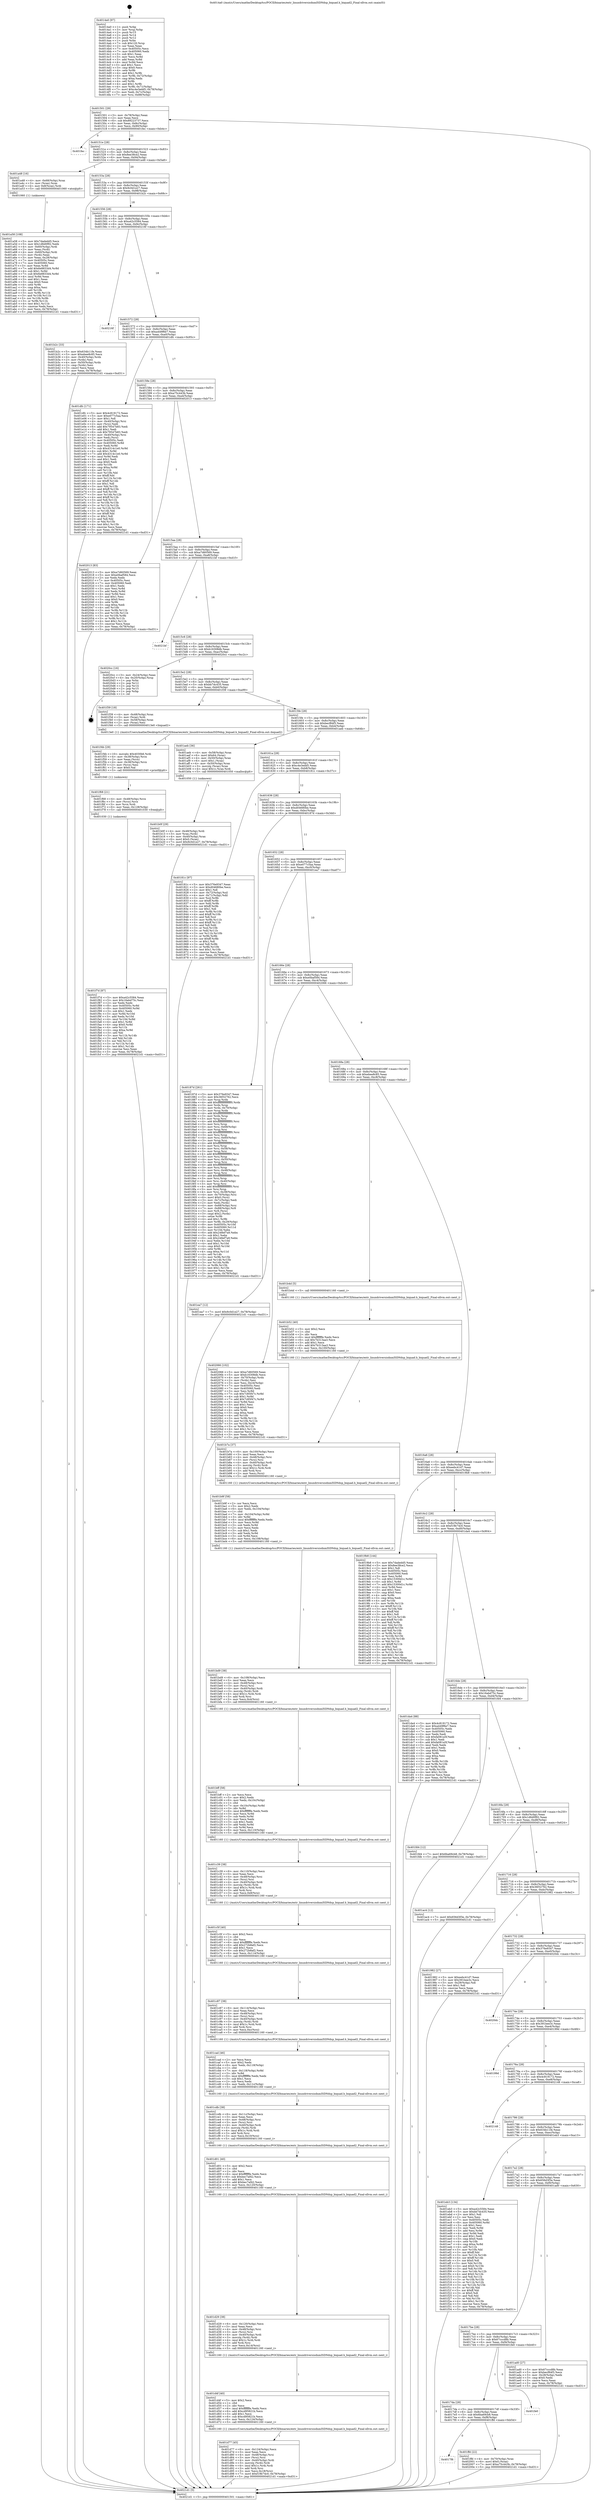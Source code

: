 digraph "0x4014a0" {
  label = "0x4014a0 (/mnt/c/Users/mathe/Desktop/tcc/POCII/binaries/extr_linuxdriversisdnmISDNdsp_biquad.h_biquad2_Final-ollvm.out::main(0))"
  labelloc = "t"
  node[shape=record]

  Entry [label="",width=0.3,height=0.3,shape=circle,fillcolor=black,style=filled]
  "0x401501" [label="{
     0x401501 [29]\l
     | [instrs]\l
     &nbsp;&nbsp;0x401501 \<+3\>: mov -0x78(%rbp),%eax\l
     &nbsp;&nbsp;0x401504 \<+2\>: mov %eax,%ecx\l
     &nbsp;&nbsp;0x401506 \<+6\>: sub $0x89223737,%ecx\l
     &nbsp;&nbsp;0x40150c \<+6\>: mov %eax,-0x8c(%rbp)\l
     &nbsp;&nbsp;0x401512 \<+6\>: mov %ecx,-0x90(%rbp)\l
     &nbsp;&nbsp;0x401518 \<+6\>: je 0000000000401fec \<main+0xb4c\>\l
  }"]
  "0x401fec" [label="{
     0x401fec\l
  }", style=dashed]
  "0x40151e" [label="{
     0x40151e [28]\l
     | [instrs]\l
     &nbsp;&nbsp;0x40151e \<+5\>: jmp 0000000000401523 \<main+0x83\>\l
     &nbsp;&nbsp;0x401523 \<+6\>: mov -0x8c(%rbp),%eax\l
     &nbsp;&nbsp;0x401529 \<+5\>: sub $0x8ee38ce2,%eax\l
     &nbsp;&nbsp;0x40152e \<+6\>: mov %eax,-0x94(%rbp)\l
     &nbsp;&nbsp;0x401534 \<+6\>: je 0000000000401a48 \<main+0x5a8\>\l
  }"]
  Exit [label="",width=0.3,height=0.3,shape=circle,fillcolor=black,style=filled,peripheries=2]
  "0x401a48" [label="{
     0x401a48 [16]\l
     | [instrs]\l
     &nbsp;&nbsp;0x401a48 \<+4\>: mov -0x68(%rbp),%rax\l
     &nbsp;&nbsp;0x401a4c \<+3\>: mov (%rax),%rax\l
     &nbsp;&nbsp;0x401a4f \<+4\>: mov 0x8(%rax),%rdi\l
     &nbsp;&nbsp;0x401a53 \<+5\>: call 0000000000401060 \<atoi@plt\>\l
     | [calls]\l
     &nbsp;&nbsp;0x401060 \{1\} (unknown)\l
  }"]
  "0x40153a" [label="{
     0x40153a [28]\l
     | [instrs]\l
     &nbsp;&nbsp;0x40153a \<+5\>: jmp 000000000040153f \<main+0x9f\>\l
     &nbsp;&nbsp;0x40153f \<+6\>: mov -0x8c(%rbp),%eax\l
     &nbsp;&nbsp;0x401545 \<+5\>: sub $0x9c0d1e27,%eax\l
     &nbsp;&nbsp;0x40154a \<+6\>: mov %eax,-0x98(%rbp)\l
     &nbsp;&nbsp;0x401550 \<+6\>: je 0000000000401b2c \<main+0x68c\>\l
  }"]
  "0x4017f6" [label="{
     0x4017f6\l
  }", style=dashed]
  "0x401b2c" [label="{
     0x401b2c [33]\l
     | [instrs]\l
     &nbsp;&nbsp;0x401b2c \<+5\>: mov $0x634b11fe,%eax\l
     &nbsp;&nbsp;0x401b31 \<+5\>: mov $0xebee8c85,%ecx\l
     &nbsp;&nbsp;0x401b36 \<+4\>: mov -0x40(%rbp),%rdx\l
     &nbsp;&nbsp;0x401b3a \<+2\>: mov (%rdx),%esi\l
     &nbsp;&nbsp;0x401b3c \<+4\>: mov -0x50(%rbp),%rdx\l
     &nbsp;&nbsp;0x401b40 \<+2\>: cmp (%rdx),%esi\l
     &nbsp;&nbsp;0x401b42 \<+3\>: cmovl %ecx,%eax\l
     &nbsp;&nbsp;0x401b45 \<+3\>: mov %eax,-0x78(%rbp)\l
     &nbsp;&nbsp;0x401b48 \<+5\>: jmp 00000000004021d1 \<main+0xd31\>\l
  }"]
  "0x401556" [label="{
     0x401556 [28]\l
     | [instrs]\l
     &nbsp;&nbsp;0x401556 \<+5\>: jmp 000000000040155b \<main+0xbb\>\l
     &nbsp;&nbsp;0x40155b \<+6\>: mov -0x8c(%rbp),%eax\l
     &nbsp;&nbsp;0x401561 \<+5\>: sub $0xa42c5584,%eax\l
     &nbsp;&nbsp;0x401566 \<+6\>: mov %eax,-0x9c(%rbp)\l
     &nbsp;&nbsp;0x40156c \<+6\>: je 000000000040216f \<main+0xccf\>\l
  }"]
  "0x401ffd" [label="{
     0x401ffd [22]\l
     | [instrs]\l
     &nbsp;&nbsp;0x401ffd \<+4\>: mov -0x70(%rbp),%rax\l
     &nbsp;&nbsp;0x402001 \<+6\>: movl $0x0,(%rax)\l
     &nbsp;&nbsp;0x402007 \<+7\>: movl $0xa75c443b,-0x78(%rbp)\l
     &nbsp;&nbsp;0x40200e \<+5\>: jmp 00000000004021d1 \<main+0xd31\>\l
  }"]
  "0x40216f" [label="{
     0x40216f\l
  }", style=dashed]
  "0x401572" [label="{
     0x401572 [28]\l
     | [instrs]\l
     &nbsp;&nbsp;0x401572 \<+5\>: jmp 0000000000401577 \<main+0xd7\>\l
     &nbsp;&nbsp;0x401577 \<+6\>: mov -0x8c(%rbp),%eax\l
     &nbsp;&nbsp;0x40157d \<+5\>: sub $0xa449f6e7,%eax\l
     &nbsp;&nbsp;0x401582 \<+6\>: mov %eax,-0xa0(%rbp)\l
     &nbsp;&nbsp;0x401588 \<+6\>: je 0000000000401dfc \<main+0x95c\>\l
  }"]
  "0x4017da" [label="{
     0x4017da [28]\l
     | [instrs]\l
     &nbsp;&nbsp;0x4017da \<+5\>: jmp 00000000004017df \<main+0x33f\>\l
     &nbsp;&nbsp;0x4017df \<+6\>: mov -0x8c(%rbp),%eax\l
     &nbsp;&nbsp;0x4017e5 \<+5\>: sub $0x6ba69cb8,%eax\l
     &nbsp;&nbsp;0x4017ea \<+6\>: mov %eax,-0xf8(%rbp)\l
     &nbsp;&nbsp;0x4017f0 \<+6\>: je 0000000000401ffd \<main+0xb5d\>\l
  }"]
  "0x401dfc" [label="{
     0x401dfc [171]\l
     | [instrs]\l
     &nbsp;&nbsp;0x401dfc \<+5\>: mov $0x4c819172,%eax\l
     &nbsp;&nbsp;0x401e01 \<+5\>: mov $0xe077c5aa,%ecx\l
     &nbsp;&nbsp;0x401e06 \<+2\>: mov $0x1,%dl\l
     &nbsp;&nbsp;0x401e08 \<+4\>: mov -0x40(%rbp),%rsi\l
     &nbsp;&nbsp;0x401e0c \<+2\>: mov (%rsi),%edi\l
     &nbsp;&nbsp;0x401e0e \<+6\>: add $0x79547b83,%edi\l
     &nbsp;&nbsp;0x401e14 \<+3\>: add $0x1,%edi\l
     &nbsp;&nbsp;0x401e17 \<+6\>: sub $0x79547b83,%edi\l
     &nbsp;&nbsp;0x401e1d \<+4\>: mov -0x40(%rbp),%rsi\l
     &nbsp;&nbsp;0x401e21 \<+2\>: mov %edi,(%rsi)\l
     &nbsp;&nbsp;0x401e23 \<+7\>: mov 0x40505c,%edi\l
     &nbsp;&nbsp;0x401e2a \<+8\>: mov 0x405060,%r8d\l
     &nbsp;&nbsp;0x401e32 \<+3\>: mov %edi,%r9d\l
     &nbsp;&nbsp;0x401e35 \<+7\>: sub $0x4314c1e0,%r9d\l
     &nbsp;&nbsp;0x401e3c \<+4\>: sub $0x1,%r9d\l
     &nbsp;&nbsp;0x401e40 \<+7\>: add $0x4314c1e0,%r9d\l
     &nbsp;&nbsp;0x401e47 \<+4\>: imul %r9d,%edi\l
     &nbsp;&nbsp;0x401e4b \<+3\>: and $0x1,%edi\l
     &nbsp;&nbsp;0x401e4e \<+3\>: cmp $0x0,%edi\l
     &nbsp;&nbsp;0x401e51 \<+4\>: sete %r10b\l
     &nbsp;&nbsp;0x401e55 \<+4\>: cmp $0xa,%r8d\l
     &nbsp;&nbsp;0x401e59 \<+4\>: setl %r11b\l
     &nbsp;&nbsp;0x401e5d \<+3\>: mov %r10b,%bl\l
     &nbsp;&nbsp;0x401e60 \<+3\>: xor $0xff,%bl\l
     &nbsp;&nbsp;0x401e63 \<+3\>: mov %r11b,%r14b\l
     &nbsp;&nbsp;0x401e66 \<+4\>: xor $0xff,%r14b\l
     &nbsp;&nbsp;0x401e6a \<+3\>: xor $0x1,%dl\l
     &nbsp;&nbsp;0x401e6d \<+3\>: mov %bl,%r15b\l
     &nbsp;&nbsp;0x401e70 \<+4\>: and $0xff,%r15b\l
     &nbsp;&nbsp;0x401e74 \<+3\>: and %dl,%r10b\l
     &nbsp;&nbsp;0x401e77 \<+3\>: mov %r14b,%r12b\l
     &nbsp;&nbsp;0x401e7a \<+4\>: and $0xff,%r12b\l
     &nbsp;&nbsp;0x401e7e \<+3\>: and %dl,%r11b\l
     &nbsp;&nbsp;0x401e81 \<+3\>: or %r10b,%r15b\l
     &nbsp;&nbsp;0x401e84 \<+3\>: or %r11b,%r12b\l
     &nbsp;&nbsp;0x401e87 \<+3\>: xor %r12b,%r15b\l
     &nbsp;&nbsp;0x401e8a \<+3\>: or %r14b,%bl\l
     &nbsp;&nbsp;0x401e8d \<+3\>: xor $0xff,%bl\l
     &nbsp;&nbsp;0x401e90 \<+3\>: or $0x1,%dl\l
     &nbsp;&nbsp;0x401e93 \<+2\>: and %dl,%bl\l
     &nbsp;&nbsp;0x401e95 \<+3\>: or %bl,%r15b\l
     &nbsp;&nbsp;0x401e98 \<+4\>: test $0x1,%r15b\l
     &nbsp;&nbsp;0x401e9c \<+3\>: cmovne %ecx,%eax\l
     &nbsp;&nbsp;0x401e9f \<+3\>: mov %eax,-0x78(%rbp)\l
     &nbsp;&nbsp;0x401ea2 \<+5\>: jmp 00000000004021d1 \<main+0xd31\>\l
  }"]
  "0x40158e" [label="{
     0x40158e [28]\l
     | [instrs]\l
     &nbsp;&nbsp;0x40158e \<+5\>: jmp 0000000000401593 \<main+0xf3\>\l
     &nbsp;&nbsp;0x401593 \<+6\>: mov -0x8c(%rbp),%eax\l
     &nbsp;&nbsp;0x401599 \<+5\>: sub $0xa75c443b,%eax\l
     &nbsp;&nbsp;0x40159e \<+6\>: mov %eax,-0xa4(%rbp)\l
     &nbsp;&nbsp;0x4015a4 \<+6\>: je 0000000000402013 \<main+0xb73\>\l
  }"]
  "0x401fe0" [label="{
     0x401fe0\l
  }", style=dashed]
  "0x402013" [label="{
     0x402013 [83]\l
     | [instrs]\l
     &nbsp;&nbsp;0x402013 \<+5\>: mov $0xa7d60569,%eax\l
     &nbsp;&nbsp;0x402018 \<+5\>: mov $0xe0baf584,%ecx\l
     &nbsp;&nbsp;0x40201d \<+2\>: xor %edx,%edx\l
     &nbsp;&nbsp;0x40201f \<+7\>: mov 0x40505c,%esi\l
     &nbsp;&nbsp;0x402026 \<+7\>: mov 0x405060,%edi\l
     &nbsp;&nbsp;0x40202d \<+3\>: sub $0x1,%edx\l
     &nbsp;&nbsp;0x402030 \<+3\>: mov %esi,%r8d\l
     &nbsp;&nbsp;0x402033 \<+3\>: add %edx,%r8d\l
     &nbsp;&nbsp;0x402036 \<+4\>: imul %r8d,%esi\l
     &nbsp;&nbsp;0x40203a \<+3\>: and $0x1,%esi\l
     &nbsp;&nbsp;0x40203d \<+3\>: cmp $0x0,%esi\l
     &nbsp;&nbsp;0x402040 \<+4\>: sete %r9b\l
     &nbsp;&nbsp;0x402044 \<+3\>: cmp $0xa,%edi\l
     &nbsp;&nbsp;0x402047 \<+4\>: setl %r10b\l
     &nbsp;&nbsp;0x40204b \<+3\>: mov %r9b,%r11b\l
     &nbsp;&nbsp;0x40204e \<+3\>: and %r10b,%r11b\l
     &nbsp;&nbsp;0x402051 \<+3\>: xor %r10b,%r9b\l
     &nbsp;&nbsp;0x402054 \<+3\>: or %r9b,%r11b\l
     &nbsp;&nbsp;0x402057 \<+4\>: test $0x1,%r11b\l
     &nbsp;&nbsp;0x40205b \<+3\>: cmovne %ecx,%eax\l
     &nbsp;&nbsp;0x40205e \<+3\>: mov %eax,-0x78(%rbp)\l
     &nbsp;&nbsp;0x402061 \<+5\>: jmp 00000000004021d1 \<main+0xd31\>\l
  }"]
  "0x4015aa" [label="{
     0x4015aa [28]\l
     | [instrs]\l
     &nbsp;&nbsp;0x4015aa \<+5\>: jmp 00000000004015af \<main+0x10f\>\l
     &nbsp;&nbsp;0x4015af \<+6\>: mov -0x8c(%rbp),%eax\l
     &nbsp;&nbsp;0x4015b5 \<+5\>: sub $0xa7d60569,%eax\l
     &nbsp;&nbsp;0x4015ba \<+6\>: mov %eax,-0xa8(%rbp)\l
     &nbsp;&nbsp;0x4015c0 \<+6\>: je 00000000004021bf \<main+0xd1f\>\l
  }"]
  "0x401f7d" [label="{
     0x401f7d [87]\l
     | [instrs]\l
     &nbsp;&nbsp;0x401f7d \<+5\>: mov $0xa42c5584,%eax\l
     &nbsp;&nbsp;0x401f82 \<+5\>: mov $0x16abd75c,%esi\l
     &nbsp;&nbsp;0x401f87 \<+2\>: xor %edx,%edx\l
     &nbsp;&nbsp;0x401f89 \<+8\>: mov 0x40505c,%r8d\l
     &nbsp;&nbsp;0x401f91 \<+8\>: mov 0x405060,%r9d\l
     &nbsp;&nbsp;0x401f99 \<+3\>: sub $0x1,%edx\l
     &nbsp;&nbsp;0x401f9c \<+3\>: mov %r8d,%r10d\l
     &nbsp;&nbsp;0x401f9f \<+3\>: add %edx,%r10d\l
     &nbsp;&nbsp;0x401fa2 \<+4\>: imul %r10d,%r8d\l
     &nbsp;&nbsp;0x401fa6 \<+4\>: and $0x1,%r8d\l
     &nbsp;&nbsp;0x401faa \<+4\>: cmp $0x0,%r8d\l
     &nbsp;&nbsp;0x401fae \<+4\>: sete %r11b\l
     &nbsp;&nbsp;0x401fb2 \<+4\>: cmp $0xa,%r9d\l
     &nbsp;&nbsp;0x401fb6 \<+3\>: setl %bl\l
     &nbsp;&nbsp;0x401fb9 \<+3\>: mov %r11b,%r14b\l
     &nbsp;&nbsp;0x401fbc \<+3\>: and %bl,%r14b\l
     &nbsp;&nbsp;0x401fbf \<+3\>: xor %bl,%r11b\l
     &nbsp;&nbsp;0x401fc2 \<+3\>: or %r11b,%r14b\l
     &nbsp;&nbsp;0x401fc5 \<+4\>: test $0x1,%r14b\l
     &nbsp;&nbsp;0x401fc9 \<+3\>: cmovne %esi,%eax\l
     &nbsp;&nbsp;0x401fcc \<+3\>: mov %eax,-0x78(%rbp)\l
     &nbsp;&nbsp;0x401fcf \<+5\>: jmp 00000000004021d1 \<main+0xd31\>\l
  }"]
  "0x4021bf" [label="{
     0x4021bf\l
  }", style=dashed]
  "0x4015c6" [label="{
     0x4015c6 [28]\l
     | [instrs]\l
     &nbsp;&nbsp;0x4015c6 \<+5\>: jmp 00000000004015cb \<main+0x12b\>\l
     &nbsp;&nbsp;0x4015cb \<+6\>: mov -0x8c(%rbp),%eax\l
     &nbsp;&nbsp;0x4015d1 \<+5\>: sub $0xb16308db,%eax\l
     &nbsp;&nbsp;0x4015d6 \<+6\>: mov %eax,-0xac(%rbp)\l
     &nbsp;&nbsp;0x4015dc \<+6\>: je 00000000004020cc \<main+0xc2c\>\l
  }"]
  "0x401f68" [label="{
     0x401f68 [21]\l
     | [instrs]\l
     &nbsp;&nbsp;0x401f68 \<+4\>: mov -0x48(%rbp),%rcx\l
     &nbsp;&nbsp;0x401f6c \<+3\>: mov (%rcx),%rcx\l
     &nbsp;&nbsp;0x401f6f \<+3\>: mov %rcx,%rdi\l
     &nbsp;&nbsp;0x401f72 \<+6\>: mov %eax,-0x128(%rbp)\l
     &nbsp;&nbsp;0x401f78 \<+5\>: call 0000000000401030 \<free@plt\>\l
     | [calls]\l
     &nbsp;&nbsp;0x401030 \{1\} (unknown)\l
  }"]
  "0x4020cc" [label="{
     0x4020cc [16]\l
     | [instrs]\l
     &nbsp;&nbsp;0x4020cc \<+3\>: mov -0x24(%rbp),%eax\l
     &nbsp;&nbsp;0x4020cf \<+4\>: lea -0x20(%rbp),%rsp\l
     &nbsp;&nbsp;0x4020d3 \<+1\>: pop %rbx\l
     &nbsp;&nbsp;0x4020d4 \<+2\>: pop %r12\l
     &nbsp;&nbsp;0x4020d6 \<+2\>: pop %r14\l
     &nbsp;&nbsp;0x4020d8 \<+2\>: pop %r15\l
     &nbsp;&nbsp;0x4020da \<+1\>: pop %rbp\l
     &nbsp;&nbsp;0x4020db \<+1\>: ret\l
  }"]
  "0x4015e2" [label="{
     0x4015e2 [28]\l
     | [instrs]\l
     &nbsp;&nbsp;0x4015e2 \<+5\>: jmp 00000000004015e7 \<main+0x147\>\l
     &nbsp;&nbsp;0x4015e7 \<+6\>: mov -0x8c(%rbp),%eax\l
     &nbsp;&nbsp;0x4015ed \<+5\>: sub $0xbb7dc435,%eax\l
     &nbsp;&nbsp;0x4015f2 \<+6\>: mov %eax,-0xb0(%rbp)\l
     &nbsp;&nbsp;0x4015f8 \<+6\>: je 0000000000401f39 \<main+0xa99\>\l
  }"]
  "0x401f4b" [label="{
     0x401f4b [29]\l
     | [instrs]\l
     &nbsp;&nbsp;0x401f4b \<+10\>: movabs $0x4030b6,%rdi\l
     &nbsp;&nbsp;0x401f55 \<+4\>: mov -0x38(%rbp),%rcx\l
     &nbsp;&nbsp;0x401f59 \<+2\>: mov %eax,(%rcx)\l
     &nbsp;&nbsp;0x401f5b \<+4\>: mov -0x38(%rbp),%rcx\l
     &nbsp;&nbsp;0x401f5f \<+2\>: mov (%rcx),%esi\l
     &nbsp;&nbsp;0x401f61 \<+2\>: mov $0x0,%al\l
     &nbsp;&nbsp;0x401f63 \<+5\>: call 0000000000401040 \<printf@plt\>\l
     | [calls]\l
     &nbsp;&nbsp;0x401040 \{1\} (unknown)\l
  }"]
  "0x401f39" [label="{
     0x401f39 [18]\l
     | [instrs]\l
     &nbsp;&nbsp;0x401f39 \<+4\>: mov -0x48(%rbp),%rax\l
     &nbsp;&nbsp;0x401f3d \<+3\>: mov (%rax),%rdi\l
     &nbsp;&nbsp;0x401f40 \<+4\>: mov -0x58(%rbp),%rax\l
     &nbsp;&nbsp;0x401f44 \<+2\>: mov (%rax),%esi\l
     &nbsp;&nbsp;0x401f46 \<+5\>: call 00000000004013e0 \<biquad2\>\l
     | [calls]\l
     &nbsp;&nbsp;0x4013e0 \{1\} (/mnt/c/Users/mathe/Desktop/tcc/POCII/binaries/extr_linuxdriversisdnmISDNdsp_biquad.h_biquad2_Final-ollvm.out::biquad2)\l
  }"]
  "0x4015fe" [label="{
     0x4015fe [28]\l
     | [instrs]\l
     &nbsp;&nbsp;0x4015fe \<+5\>: jmp 0000000000401603 \<main+0x163\>\l
     &nbsp;&nbsp;0x401603 \<+6\>: mov -0x8c(%rbp),%eax\l
     &nbsp;&nbsp;0x401609 \<+5\>: sub $0xbecf84f3,%eax\l
     &nbsp;&nbsp;0x40160e \<+6\>: mov %eax,-0xb4(%rbp)\l
     &nbsp;&nbsp;0x401614 \<+6\>: je 0000000000401aeb \<main+0x64b\>\l
  }"]
  "0x401d77" [label="{
     0x401d77 [45]\l
     | [instrs]\l
     &nbsp;&nbsp;0x401d77 \<+6\>: mov -0x124(%rbp),%ecx\l
     &nbsp;&nbsp;0x401d7d \<+3\>: imul %eax,%ecx\l
     &nbsp;&nbsp;0x401d80 \<+4\>: mov -0x48(%rbp),%rsi\l
     &nbsp;&nbsp;0x401d84 \<+3\>: mov (%rsi),%rsi\l
     &nbsp;&nbsp;0x401d87 \<+4\>: mov -0x40(%rbp),%rdi\l
     &nbsp;&nbsp;0x401d8b \<+3\>: movslq (%rdi),%rdi\l
     &nbsp;&nbsp;0x401d8e \<+4\>: imul $0x1c,%rdi,%rdi\l
     &nbsp;&nbsp;0x401d92 \<+3\>: add %rdi,%rsi\l
     &nbsp;&nbsp;0x401d95 \<+3\>: mov %ecx,0x18(%rsi)\l
     &nbsp;&nbsp;0x401d98 \<+7\>: movl $0xf19b74c0,-0x78(%rbp)\l
     &nbsp;&nbsp;0x401d9f \<+5\>: jmp 00000000004021d1 \<main+0xd31\>\l
  }"]
  "0x401aeb" [label="{
     0x401aeb [36]\l
     | [instrs]\l
     &nbsp;&nbsp;0x401aeb \<+4\>: mov -0x58(%rbp),%rax\l
     &nbsp;&nbsp;0x401aef \<+6\>: movl $0x64,(%rax)\l
     &nbsp;&nbsp;0x401af5 \<+4\>: mov -0x50(%rbp),%rax\l
     &nbsp;&nbsp;0x401af9 \<+6\>: movl $0x1,(%rax)\l
     &nbsp;&nbsp;0x401aff \<+4\>: mov -0x50(%rbp),%rax\l
     &nbsp;&nbsp;0x401b03 \<+3\>: movslq (%rax),%rax\l
     &nbsp;&nbsp;0x401b06 \<+4\>: imul $0x1c,%rax,%rdi\l
     &nbsp;&nbsp;0x401b0a \<+5\>: call 0000000000401050 \<malloc@plt\>\l
     | [calls]\l
     &nbsp;&nbsp;0x401050 \{1\} (unknown)\l
  }"]
  "0x40161a" [label="{
     0x40161a [28]\l
     | [instrs]\l
     &nbsp;&nbsp;0x40161a \<+5\>: jmp 000000000040161f \<main+0x17f\>\l
     &nbsp;&nbsp;0x40161f \<+6\>: mov -0x8c(%rbp),%eax\l
     &nbsp;&nbsp;0x401625 \<+5\>: sub $0xc4e3edd5,%eax\l
     &nbsp;&nbsp;0x40162a \<+6\>: mov %eax,-0xb8(%rbp)\l
     &nbsp;&nbsp;0x401630 \<+6\>: je 000000000040181c \<main+0x37c\>\l
  }"]
  "0x401d4f" [label="{
     0x401d4f [40]\l
     | [instrs]\l
     &nbsp;&nbsp;0x401d4f \<+5\>: mov $0x2,%ecx\l
     &nbsp;&nbsp;0x401d54 \<+1\>: cltd\l
     &nbsp;&nbsp;0x401d55 \<+2\>: idiv %ecx\l
     &nbsp;&nbsp;0x401d57 \<+6\>: imul $0xfffffffe,%edx,%ecx\l
     &nbsp;&nbsp;0x401d5d \<+6\>: add $0xcd95821b,%ecx\l
     &nbsp;&nbsp;0x401d63 \<+3\>: add $0x1,%ecx\l
     &nbsp;&nbsp;0x401d66 \<+6\>: sub $0xcd95821b,%ecx\l
     &nbsp;&nbsp;0x401d6c \<+6\>: mov %ecx,-0x124(%rbp)\l
     &nbsp;&nbsp;0x401d72 \<+5\>: call 0000000000401160 \<next_i\>\l
     | [calls]\l
     &nbsp;&nbsp;0x401160 \{1\} (/mnt/c/Users/mathe/Desktop/tcc/POCII/binaries/extr_linuxdriversisdnmISDNdsp_biquad.h_biquad2_Final-ollvm.out::next_i)\l
  }"]
  "0x40181c" [label="{
     0x40181c [97]\l
     | [instrs]\l
     &nbsp;&nbsp;0x40181c \<+5\>: mov $0x376e9347,%eax\l
     &nbsp;&nbsp;0x401821 \<+5\>: mov $0xd04680be,%ecx\l
     &nbsp;&nbsp;0x401826 \<+2\>: mov $0x1,%dl\l
     &nbsp;&nbsp;0x401828 \<+4\>: mov -0x72(%rbp),%sil\l
     &nbsp;&nbsp;0x40182c \<+4\>: mov -0x71(%rbp),%dil\l
     &nbsp;&nbsp;0x401830 \<+3\>: mov %sil,%r8b\l
     &nbsp;&nbsp;0x401833 \<+4\>: xor $0xff,%r8b\l
     &nbsp;&nbsp;0x401837 \<+3\>: mov %dil,%r9b\l
     &nbsp;&nbsp;0x40183a \<+4\>: xor $0xff,%r9b\l
     &nbsp;&nbsp;0x40183e \<+3\>: xor $0x1,%dl\l
     &nbsp;&nbsp;0x401841 \<+3\>: mov %r8b,%r10b\l
     &nbsp;&nbsp;0x401844 \<+4\>: and $0xff,%r10b\l
     &nbsp;&nbsp;0x401848 \<+3\>: and %dl,%sil\l
     &nbsp;&nbsp;0x40184b \<+3\>: mov %r9b,%r11b\l
     &nbsp;&nbsp;0x40184e \<+4\>: and $0xff,%r11b\l
     &nbsp;&nbsp;0x401852 \<+3\>: and %dl,%dil\l
     &nbsp;&nbsp;0x401855 \<+3\>: or %sil,%r10b\l
     &nbsp;&nbsp;0x401858 \<+3\>: or %dil,%r11b\l
     &nbsp;&nbsp;0x40185b \<+3\>: xor %r11b,%r10b\l
     &nbsp;&nbsp;0x40185e \<+3\>: or %r9b,%r8b\l
     &nbsp;&nbsp;0x401861 \<+4\>: xor $0xff,%r8b\l
     &nbsp;&nbsp;0x401865 \<+3\>: or $0x1,%dl\l
     &nbsp;&nbsp;0x401868 \<+3\>: and %dl,%r8b\l
     &nbsp;&nbsp;0x40186b \<+3\>: or %r8b,%r10b\l
     &nbsp;&nbsp;0x40186e \<+4\>: test $0x1,%r10b\l
     &nbsp;&nbsp;0x401872 \<+3\>: cmovne %ecx,%eax\l
     &nbsp;&nbsp;0x401875 \<+3\>: mov %eax,-0x78(%rbp)\l
     &nbsp;&nbsp;0x401878 \<+5\>: jmp 00000000004021d1 \<main+0xd31\>\l
  }"]
  "0x401636" [label="{
     0x401636 [28]\l
     | [instrs]\l
     &nbsp;&nbsp;0x401636 \<+5\>: jmp 000000000040163b \<main+0x19b\>\l
     &nbsp;&nbsp;0x40163b \<+6\>: mov -0x8c(%rbp),%eax\l
     &nbsp;&nbsp;0x401641 \<+5\>: sub $0xd04680be,%eax\l
     &nbsp;&nbsp;0x401646 \<+6\>: mov %eax,-0xbc(%rbp)\l
     &nbsp;&nbsp;0x40164c \<+6\>: je 000000000040187d \<main+0x3dd\>\l
  }"]
  "0x4021d1" [label="{
     0x4021d1 [5]\l
     | [instrs]\l
     &nbsp;&nbsp;0x4021d1 \<+5\>: jmp 0000000000401501 \<main+0x61\>\l
  }"]
  "0x4014a0" [label="{
     0x4014a0 [97]\l
     | [instrs]\l
     &nbsp;&nbsp;0x4014a0 \<+1\>: push %rbp\l
     &nbsp;&nbsp;0x4014a1 \<+3\>: mov %rsp,%rbp\l
     &nbsp;&nbsp;0x4014a4 \<+2\>: push %r15\l
     &nbsp;&nbsp;0x4014a6 \<+2\>: push %r14\l
     &nbsp;&nbsp;0x4014a8 \<+2\>: push %r12\l
     &nbsp;&nbsp;0x4014aa \<+1\>: push %rbx\l
     &nbsp;&nbsp;0x4014ab \<+7\>: sub $0x120,%rsp\l
     &nbsp;&nbsp;0x4014b2 \<+2\>: xor %eax,%eax\l
     &nbsp;&nbsp;0x4014b4 \<+7\>: mov 0x40505c,%ecx\l
     &nbsp;&nbsp;0x4014bb \<+7\>: mov 0x405060,%edx\l
     &nbsp;&nbsp;0x4014c2 \<+3\>: sub $0x1,%eax\l
     &nbsp;&nbsp;0x4014c5 \<+3\>: mov %ecx,%r8d\l
     &nbsp;&nbsp;0x4014c8 \<+3\>: add %eax,%r8d\l
     &nbsp;&nbsp;0x4014cb \<+4\>: imul %r8d,%ecx\l
     &nbsp;&nbsp;0x4014cf \<+3\>: and $0x1,%ecx\l
     &nbsp;&nbsp;0x4014d2 \<+3\>: cmp $0x0,%ecx\l
     &nbsp;&nbsp;0x4014d5 \<+4\>: sete %r9b\l
     &nbsp;&nbsp;0x4014d9 \<+4\>: and $0x1,%r9b\l
     &nbsp;&nbsp;0x4014dd \<+4\>: mov %r9b,-0x72(%rbp)\l
     &nbsp;&nbsp;0x4014e1 \<+3\>: cmp $0xa,%edx\l
     &nbsp;&nbsp;0x4014e4 \<+4\>: setl %r9b\l
     &nbsp;&nbsp;0x4014e8 \<+4\>: and $0x1,%r9b\l
     &nbsp;&nbsp;0x4014ec \<+4\>: mov %r9b,-0x71(%rbp)\l
     &nbsp;&nbsp;0x4014f0 \<+7\>: movl $0xc4e3edd5,-0x78(%rbp)\l
     &nbsp;&nbsp;0x4014f7 \<+3\>: mov %edi,-0x7c(%rbp)\l
     &nbsp;&nbsp;0x4014fa \<+7\>: mov %rsi,-0x88(%rbp)\l
  }"]
  "0x401d29" [label="{
     0x401d29 [38]\l
     | [instrs]\l
     &nbsp;&nbsp;0x401d29 \<+6\>: mov -0x120(%rbp),%ecx\l
     &nbsp;&nbsp;0x401d2f \<+3\>: imul %eax,%ecx\l
     &nbsp;&nbsp;0x401d32 \<+4\>: mov -0x48(%rbp),%rsi\l
     &nbsp;&nbsp;0x401d36 \<+3\>: mov (%rsi),%rsi\l
     &nbsp;&nbsp;0x401d39 \<+4\>: mov -0x40(%rbp),%rdi\l
     &nbsp;&nbsp;0x401d3d \<+3\>: movslq (%rdi),%rdi\l
     &nbsp;&nbsp;0x401d40 \<+4\>: imul $0x1c,%rdi,%rdi\l
     &nbsp;&nbsp;0x401d44 \<+3\>: add %rdi,%rsi\l
     &nbsp;&nbsp;0x401d47 \<+3\>: mov %ecx,0x14(%rsi)\l
     &nbsp;&nbsp;0x401d4a \<+5\>: call 0000000000401160 \<next_i\>\l
     | [calls]\l
     &nbsp;&nbsp;0x401160 \{1\} (/mnt/c/Users/mathe/Desktop/tcc/POCII/binaries/extr_linuxdriversisdnmISDNdsp_biquad.h_biquad2_Final-ollvm.out::next_i)\l
  }"]
  "0x40187d" [label="{
     0x40187d [261]\l
     | [instrs]\l
     &nbsp;&nbsp;0x40187d \<+5\>: mov $0x376e9347,%eax\l
     &nbsp;&nbsp;0x401882 \<+5\>: mov $0x36f32762,%ecx\l
     &nbsp;&nbsp;0x401887 \<+3\>: mov %rsp,%rdx\l
     &nbsp;&nbsp;0x40188a \<+4\>: add $0xfffffffffffffff0,%rdx\l
     &nbsp;&nbsp;0x40188e \<+3\>: mov %rdx,%rsp\l
     &nbsp;&nbsp;0x401891 \<+4\>: mov %rdx,-0x70(%rbp)\l
     &nbsp;&nbsp;0x401895 \<+3\>: mov %rsp,%rdx\l
     &nbsp;&nbsp;0x401898 \<+4\>: add $0xfffffffffffffff0,%rdx\l
     &nbsp;&nbsp;0x40189c \<+3\>: mov %rdx,%rsp\l
     &nbsp;&nbsp;0x40189f \<+3\>: mov %rsp,%rsi\l
     &nbsp;&nbsp;0x4018a2 \<+4\>: add $0xfffffffffffffff0,%rsi\l
     &nbsp;&nbsp;0x4018a6 \<+3\>: mov %rsi,%rsp\l
     &nbsp;&nbsp;0x4018a9 \<+4\>: mov %rsi,-0x68(%rbp)\l
     &nbsp;&nbsp;0x4018ad \<+3\>: mov %rsp,%rsi\l
     &nbsp;&nbsp;0x4018b0 \<+4\>: add $0xfffffffffffffff0,%rsi\l
     &nbsp;&nbsp;0x4018b4 \<+3\>: mov %rsi,%rsp\l
     &nbsp;&nbsp;0x4018b7 \<+4\>: mov %rsi,-0x60(%rbp)\l
     &nbsp;&nbsp;0x4018bb \<+3\>: mov %rsp,%rsi\l
     &nbsp;&nbsp;0x4018be \<+4\>: add $0xfffffffffffffff0,%rsi\l
     &nbsp;&nbsp;0x4018c2 \<+3\>: mov %rsi,%rsp\l
     &nbsp;&nbsp;0x4018c5 \<+4\>: mov %rsi,-0x58(%rbp)\l
     &nbsp;&nbsp;0x4018c9 \<+3\>: mov %rsp,%rsi\l
     &nbsp;&nbsp;0x4018cc \<+4\>: add $0xfffffffffffffff0,%rsi\l
     &nbsp;&nbsp;0x4018d0 \<+3\>: mov %rsi,%rsp\l
     &nbsp;&nbsp;0x4018d3 \<+4\>: mov %rsi,-0x50(%rbp)\l
     &nbsp;&nbsp;0x4018d7 \<+3\>: mov %rsp,%rsi\l
     &nbsp;&nbsp;0x4018da \<+4\>: add $0xfffffffffffffff0,%rsi\l
     &nbsp;&nbsp;0x4018de \<+3\>: mov %rsi,%rsp\l
     &nbsp;&nbsp;0x4018e1 \<+4\>: mov %rsi,-0x48(%rbp)\l
     &nbsp;&nbsp;0x4018e5 \<+3\>: mov %rsp,%rsi\l
     &nbsp;&nbsp;0x4018e8 \<+4\>: add $0xfffffffffffffff0,%rsi\l
     &nbsp;&nbsp;0x4018ec \<+3\>: mov %rsi,%rsp\l
     &nbsp;&nbsp;0x4018ef \<+4\>: mov %rsi,-0x40(%rbp)\l
     &nbsp;&nbsp;0x4018f3 \<+3\>: mov %rsp,%rsi\l
     &nbsp;&nbsp;0x4018f6 \<+4\>: add $0xfffffffffffffff0,%rsi\l
     &nbsp;&nbsp;0x4018fa \<+3\>: mov %rsi,%rsp\l
     &nbsp;&nbsp;0x4018fd \<+4\>: mov %rsi,-0x38(%rbp)\l
     &nbsp;&nbsp;0x401901 \<+4\>: mov -0x70(%rbp),%rsi\l
     &nbsp;&nbsp;0x401905 \<+6\>: movl $0x0,(%rsi)\l
     &nbsp;&nbsp;0x40190b \<+3\>: mov -0x7c(%rbp),%edi\l
     &nbsp;&nbsp;0x40190e \<+2\>: mov %edi,(%rdx)\l
     &nbsp;&nbsp;0x401910 \<+4\>: mov -0x68(%rbp),%rsi\l
     &nbsp;&nbsp;0x401914 \<+7\>: mov -0x88(%rbp),%r8\l
     &nbsp;&nbsp;0x40191b \<+3\>: mov %r8,(%rsi)\l
     &nbsp;&nbsp;0x40191e \<+3\>: cmpl $0x2,(%rdx)\l
     &nbsp;&nbsp;0x401921 \<+4\>: setne %r9b\l
     &nbsp;&nbsp;0x401925 \<+4\>: and $0x1,%r9b\l
     &nbsp;&nbsp;0x401929 \<+4\>: mov %r9b,-0x29(%rbp)\l
     &nbsp;&nbsp;0x40192d \<+8\>: mov 0x40505c,%r10d\l
     &nbsp;&nbsp;0x401935 \<+8\>: mov 0x405060,%r11d\l
     &nbsp;&nbsp;0x40193d \<+3\>: mov %r10d,%ebx\l
     &nbsp;&nbsp;0x401940 \<+6\>: add $0x248ef7a9,%ebx\l
     &nbsp;&nbsp;0x401946 \<+3\>: sub $0x1,%ebx\l
     &nbsp;&nbsp;0x401949 \<+6\>: sub $0x248ef7a9,%ebx\l
     &nbsp;&nbsp;0x40194f \<+4\>: imul %ebx,%r10d\l
     &nbsp;&nbsp;0x401953 \<+4\>: and $0x1,%r10d\l
     &nbsp;&nbsp;0x401957 \<+4\>: cmp $0x0,%r10d\l
     &nbsp;&nbsp;0x40195b \<+4\>: sete %r9b\l
     &nbsp;&nbsp;0x40195f \<+4\>: cmp $0xa,%r11d\l
     &nbsp;&nbsp;0x401963 \<+4\>: setl %r14b\l
     &nbsp;&nbsp;0x401967 \<+3\>: mov %r9b,%r15b\l
     &nbsp;&nbsp;0x40196a \<+3\>: and %r14b,%r15b\l
     &nbsp;&nbsp;0x40196d \<+3\>: xor %r14b,%r9b\l
     &nbsp;&nbsp;0x401970 \<+3\>: or %r9b,%r15b\l
     &nbsp;&nbsp;0x401973 \<+4\>: test $0x1,%r15b\l
     &nbsp;&nbsp;0x401977 \<+3\>: cmovne %ecx,%eax\l
     &nbsp;&nbsp;0x40197a \<+3\>: mov %eax,-0x78(%rbp)\l
     &nbsp;&nbsp;0x40197d \<+5\>: jmp 00000000004021d1 \<main+0xd31\>\l
  }"]
  "0x401652" [label="{
     0x401652 [28]\l
     | [instrs]\l
     &nbsp;&nbsp;0x401652 \<+5\>: jmp 0000000000401657 \<main+0x1b7\>\l
     &nbsp;&nbsp;0x401657 \<+6\>: mov -0x8c(%rbp),%eax\l
     &nbsp;&nbsp;0x40165d \<+5\>: sub $0xe077c5aa,%eax\l
     &nbsp;&nbsp;0x401662 \<+6\>: mov %eax,-0xc0(%rbp)\l
     &nbsp;&nbsp;0x401668 \<+6\>: je 0000000000401ea7 \<main+0xa07\>\l
  }"]
  "0x401d01" [label="{
     0x401d01 [40]\l
     | [instrs]\l
     &nbsp;&nbsp;0x401d01 \<+5\>: mov $0x2,%ecx\l
     &nbsp;&nbsp;0x401d06 \<+1\>: cltd\l
     &nbsp;&nbsp;0x401d07 \<+2\>: idiv %ecx\l
     &nbsp;&nbsp;0x401d09 \<+6\>: imul $0xfffffffe,%edx,%ecx\l
     &nbsp;&nbsp;0x401d0f \<+6\>: sub $0xbec7af42,%ecx\l
     &nbsp;&nbsp;0x401d15 \<+3\>: add $0x1,%ecx\l
     &nbsp;&nbsp;0x401d18 \<+6\>: add $0xbec7af42,%ecx\l
     &nbsp;&nbsp;0x401d1e \<+6\>: mov %ecx,-0x120(%rbp)\l
     &nbsp;&nbsp;0x401d24 \<+5\>: call 0000000000401160 \<next_i\>\l
     | [calls]\l
     &nbsp;&nbsp;0x401160 \{1\} (/mnt/c/Users/mathe/Desktop/tcc/POCII/binaries/extr_linuxdriversisdnmISDNdsp_biquad.h_biquad2_Final-ollvm.out::next_i)\l
  }"]
  "0x401cdb" [label="{
     0x401cdb [38]\l
     | [instrs]\l
     &nbsp;&nbsp;0x401cdb \<+6\>: mov -0x11c(%rbp),%ecx\l
     &nbsp;&nbsp;0x401ce1 \<+3\>: imul %eax,%ecx\l
     &nbsp;&nbsp;0x401ce4 \<+4\>: mov -0x48(%rbp),%rsi\l
     &nbsp;&nbsp;0x401ce8 \<+3\>: mov (%rsi),%rsi\l
     &nbsp;&nbsp;0x401ceb \<+4\>: mov -0x40(%rbp),%rdi\l
     &nbsp;&nbsp;0x401cef \<+3\>: movslq (%rdi),%rdi\l
     &nbsp;&nbsp;0x401cf2 \<+4\>: imul $0x1c,%rdi,%rdi\l
     &nbsp;&nbsp;0x401cf6 \<+3\>: add %rdi,%rsi\l
     &nbsp;&nbsp;0x401cf9 \<+3\>: mov %ecx,0x10(%rsi)\l
     &nbsp;&nbsp;0x401cfc \<+5\>: call 0000000000401160 \<next_i\>\l
     | [calls]\l
     &nbsp;&nbsp;0x401160 \{1\} (/mnt/c/Users/mathe/Desktop/tcc/POCII/binaries/extr_linuxdriversisdnmISDNdsp_biquad.h_biquad2_Final-ollvm.out::next_i)\l
  }"]
  "0x401ea7" [label="{
     0x401ea7 [12]\l
     | [instrs]\l
     &nbsp;&nbsp;0x401ea7 \<+7\>: movl $0x9c0d1e27,-0x78(%rbp)\l
     &nbsp;&nbsp;0x401eae \<+5\>: jmp 00000000004021d1 \<main+0xd31\>\l
  }"]
  "0x40166e" [label="{
     0x40166e [28]\l
     | [instrs]\l
     &nbsp;&nbsp;0x40166e \<+5\>: jmp 0000000000401673 \<main+0x1d3\>\l
     &nbsp;&nbsp;0x401673 \<+6\>: mov -0x8c(%rbp),%eax\l
     &nbsp;&nbsp;0x401679 \<+5\>: sub $0xe0baf584,%eax\l
     &nbsp;&nbsp;0x40167e \<+6\>: mov %eax,-0xc4(%rbp)\l
     &nbsp;&nbsp;0x401684 \<+6\>: je 0000000000402066 \<main+0xbc6\>\l
  }"]
  "0x401cad" [label="{
     0x401cad [46]\l
     | [instrs]\l
     &nbsp;&nbsp;0x401cad \<+2\>: xor %ecx,%ecx\l
     &nbsp;&nbsp;0x401caf \<+5\>: mov $0x2,%edx\l
     &nbsp;&nbsp;0x401cb4 \<+6\>: mov %edx,-0x118(%rbp)\l
     &nbsp;&nbsp;0x401cba \<+1\>: cltd\l
     &nbsp;&nbsp;0x401cbb \<+7\>: mov -0x118(%rbp),%r8d\l
     &nbsp;&nbsp;0x401cc2 \<+3\>: idiv %r8d\l
     &nbsp;&nbsp;0x401cc5 \<+6\>: imul $0xfffffffe,%edx,%edx\l
     &nbsp;&nbsp;0x401ccb \<+3\>: sub $0x1,%ecx\l
     &nbsp;&nbsp;0x401cce \<+2\>: sub %ecx,%edx\l
     &nbsp;&nbsp;0x401cd0 \<+6\>: mov %edx,-0x11c(%rbp)\l
     &nbsp;&nbsp;0x401cd6 \<+5\>: call 0000000000401160 \<next_i\>\l
     | [calls]\l
     &nbsp;&nbsp;0x401160 \{1\} (/mnt/c/Users/mathe/Desktop/tcc/POCII/binaries/extr_linuxdriversisdnmISDNdsp_biquad.h_biquad2_Final-ollvm.out::next_i)\l
  }"]
  "0x402066" [label="{
     0x402066 [102]\l
     | [instrs]\l
     &nbsp;&nbsp;0x402066 \<+5\>: mov $0xa7d60569,%eax\l
     &nbsp;&nbsp;0x40206b \<+5\>: mov $0xb16308db,%ecx\l
     &nbsp;&nbsp;0x402070 \<+4\>: mov -0x70(%rbp),%rdx\l
     &nbsp;&nbsp;0x402074 \<+2\>: mov (%rdx),%esi\l
     &nbsp;&nbsp;0x402076 \<+3\>: mov %esi,-0x24(%rbp)\l
     &nbsp;&nbsp;0x402079 \<+7\>: mov 0x40505c,%esi\l
     &nbsp;&nbsp;0x402080 \<+7\>: mov 0x405060,%edi\l
     &nbsp;&nbsp;0x402087 \<+3\>: mov %esi,%r8d\l
     &nbsp;&nbsp;0x40208a \<+7\>: sub $0x7c85f47c,%r8d\l
     &nbsp;&nbsp;0x402091 \<+4\>: sub $0x1,%r8d\l
     &nbsp;&nbsp;0x402095 \<+7\>: add $0x7c85f47c,%r8d\l
     &nbsp;&nbsp;0x40209c \<+4\>: imul %r8d,%esi\l
     &nbsp;&nbsp;0x4020a0 \<+3\>: and $0x1,%esi\l
     &nbsp;&nbsp;0x4020a3 \<+3\>: cmp $0x0,%esi\l
     &nbsp;&nbsp;0x4020a6 \<+4\>: sete %r9b\l
     &nbsp;&nbsp;0x4020aa \<+3\>: cmp $0xa,%edi\l
     &nbsp;&nbsp;0x4020ad \<+4\>: setl %r10b\l
     &nbsp;&nbsp;0x4020b1 \<+3\>: mov %r9b,%r11b\l
     &nbsp;&nbsp;0x4020b4 \<+3\>: and %r10b,%r11b\l
     &nbsp;&nbsp;0x4020b7 \<+3\>: xor %r10b,%r9b\l
     &nbsp;&nbsp;0x4020ba \<+3\>: or %r9b,%r11b\l
     &nbsp;&nbsp;0x4020bd \<+4\>: test $0x1,%r11b\l
     &nbsp;&nbsp;0x4020c1 \<+3\>: cmovne %ecx,%eax\l
     &nbsp;&nbsp;0x4020c4 \<+3\>: mov %eax,-0x78(%rbp)\l
     &nbsp;&nbsp;0x4020c7 \<+5\>: jmp 00000000004021d1 \<main+0xd31\>\l
  }"]
  "0x40168a" [label="{
     0x40168a [28]\l
     | [instrs]\l
     &nbsp;&nbsp;0x40168a \<+5\>: jmp 000000000040168f \<main+0x1ef\>\l
     &nbsp;&nbsp;0x40168f \<+6\>: mov -0x8c(%rbp),%eax\l
     &nbsp;&nbsp;0x401695 \<+5\>: sub $0xebee8c85,%eax\l
     &nbsp;&nbsp;0x40169a \<+6\>: mov %eax,-0xc8(%rbp)\l
     &nbsp;&nbsp;0x4016a0 \<+6\>: je 0000000000401b4d \<main+0x6ad\>\l
  }"]
  "0x401c87" [label="{
     0x401c87 [38]\l
     | [instrs]\l
     &nbsp;&nbsp;0x401c87 \<+6\>: mov -0x114(%rbp),%ecx\l
     &nbsp;&nbsp;0x401c8d \<+3\>: imul %eax,%ecx\l
     &nbsp;&nbsp;0x401c90 \<+4\>: mov -0x48(%rbp),%rsi\l
     &nbsp;&nbsp;0x401c94 \<+3\>: mov (%rsi),%rsi\l
     &nbsp;&nbsp;0x401c97 \<+4\>: mov -0x40(%rbp),%rdi\l
     &nbsp;&nbsp;0x401c9b \<+3\>: movslq (%rdi),%rdi\l
     &nbsp;&nbsp;0x401c9e \<+4\>: imul $0x1c,%rdi,%rdi\l
     &nbsp;&nbsp;0x401ca2 \<+3\>: add %rdi,%rsi\l
     &nbsp;&nbsp;0x401ca5 \<+3\>: mov %ecx,0xc(%rsi)\l
     &nbsp;&nbsp;0x401ca8 \<+5\>: call 0000000000401160 \<next_i\>\l
     | [calls]\l
     &nbsp;&nbsp;0x401160 \{1\} (/mnt/c/Users/mathe/Desktop/tcc/POCII/binaries/extr_linuxdriversisdnmISDNdsp_biquad.h_biquad2_Final-ollvm.out::next_i)\l
  }"]
  "0x401b4d" [label="{
     0x401b4d [5]\l
     | [instrs]\l
     &nbsp;&nbsp;0x401b4d \<+5\>: call 0000000000401160 \<next_i\>\l
     | [calls]\l
     &nbsp;&nbsp;0x401160 \{1\} (/mnt/c/Users/mathe/Desktop/tcc/POCII/binaries/extr_linuxdriversisdnmISDNdsp_biquad.h_biquad2_Final-ollvm.out::next_i)\l
  }"]
  "0x4016a6" [label="{
     0x4016a6 [28]\l
     | [instrs]\l
     &nbsp;&nbsp;0x4016a6 \<+5\>: jmp 00000000004016ab \<main+0x20b\>\l
     &nbsp;&nbsp;0x4016ab \<+6\>: mov -0x8c(%rbp),%eax\l
     &nbsp;&nbsp;0x4016b1 \<+5\>: sub $0xeebc41d7,%eax\l
     &nbsp;&nbsp;0x4016b6 \<+6\>: mov %eax,-0xcc(%rbp)\l
     &nbsp;&nbsp;0x4016bc \<+6\>: je 00000000004019b8 \<main+0x518\>\l
  }"]
  "0x401c5f" [label="{
     0x401c5f [40]\l
     | [instrs]\l
     &nbsp;&nbsp;0x401c5f \<+5\>: mov $0x2,%ecx\l
     &nbsp;&nbsp;0x401c64 \<+1\>: cltd\l
     &nbsp;&nbsp;0x401c65 \<+2\>: idiv %ecx\l
     &nbsp;&nbsp;0x401c67 \<+6\>: imul $0xfffffffe,%edx,%ecx\l
     &nbsp;&nbsp;0x401c6d \<+6\>: add $0x272b8af2,%ecx\l
     &nbsp;&nbsp;0x401c73 \<+3\>: add $0x1,%ecx\l
     &nbsp;&nbsp;0x401c76 \<+6\>: sub $0x272b8af2,%ecx\l
     &nbsp;&nbsp;0x401c7c \<+6\>: mov %ecx,-0x114(%rbp)\l
     &nbsp;&nbsp;0x401c82 \<+5\>: call 0000000000401160 \<next_i\>\l
     | [calls]\l
     &nbsp;&nbsp;0x401160 \{1\} (/mnt/c/Users/mathe/Desktop/tcc/POCII/binaries/extr_linuxdriversisdnmISDNdsp_biquad.h_biquad2_Final-ollvm.out::next_i)\l
  }"]
  "0x4019b8" [label="{
     0x4019b8 [144]\l
     | [instrs]\l
     &nbsp;&nbsp;0x4019b8 \<+5\>: mov $0x7dadedd5,%eax\l
     &nbsp;&nbsp;0x4019bd \<+5\>: mov $0x8ee38ce2,%ecx\l
     &nbsp;&nbsp;0x4019c2 \<+2\>: mov $0x1,%dl\l
     &nbsp;&nbsp;0x4019c4 \<+7\>: mov 0x40505c,%esi\l
     &nbsp;&nbsp;0x4019cb \<+7\>: mov 0x405060,%edi\l
     &nbsp;&nbsp;0x4019d2 \<+3\>: mov %esi,%r8d\l
     &nbsp;&nbsp;0x4019d5 \<+7\>: sub $0x15300d1c,%r8d\l
     &nbsp;&nbsp;0x4019dc \<+4\>: sub $0x1,%r8d\l
     &nbsp;&nbsp;0x4019e0 \<+7\>: add $0x15300d1c,%r8d\l
     &nbsp;&nbsp;0x4019e7 \<+4\>: imul %r8d,%esi\l
     &nbsp;&nbsp;0x4019eb \<+3\>: and $0x1,%esi\l
     &nbsp;&nbsp;0x4019ee \<+3\>: cmp $0x0,%esi\l
     &nbsp;&nbsp;0x4019f1 \<+4\>: sete %r9b\l
     &nbsp;&nbsp;0x4019f5 \<+3\>: cmp $0xa,%edi\l
     &nbsp;&nbsp;0x4019f8 \<+4\>: setl %r10b\l
     &nbsp;&nbsp;0x4019fc \<+3\>: mov %r9b,%r11b\l
     &nbsp;&nbsp;0x4019ff \<+4\>: xor $0xff,%r11b\l
     &nbsp;&nbsp;0x401a03 \<+3\>: mov %r10b,%bl\l
     &nbsp;&nbsp;0x401a06 \<+3\>: xor $0xff,%bl\l
     &nbsp;&nbsp;0x401a09 \<+3\>: xor $0x1,%dl\l
     &nbsp;&nbsp;0x401a0c \<+3\>: mov %r11b,%r14b\l
     &nbsp;&nbsp;0x401a0f \<+4\>: and $0xff,%r14b\l
     &nbsp;&nbsp;0x401a13 \<+3\>: and %dl,%r9b\l
     &nbsp;&nbsp;0x401a16 \<+3\>: mov %bl,%r15b\l
     &nbsp;&nbsp;0x401a19 \<+4\>: and $0xff,%r15b\l
     &nbsp;&nbsp;0x401a1d \<+3\>: and %dl,%r10b\l
     &nbsp;&nbsp;0x401a20 \<+3\>: or %r9b,%r14b\l
     &nbsp;&nbsp;0x401a23 \<+3\>: or %r10b,%r15b\l
     &nbsp;&nbsp;0x401a26 \<+3\>: xor %r15b,%r14b\l
     &nbsp;&nbsp;0x401a29 \<+3\>: or %bl,%r11b\l
     &nbsp;&nbsp;0x401a2c \<+4\>: xor $0xff,%r11b\l
     &nbsp;&nbsp;0x401a30 \<+3\>: or $0x1,%dl\l
     &nbsp;&nbsp;0x401a33 \<+3\>: and %dl,%r11b\l
     &nbsp;&nbsp;0x401a36 \<+3\>: or %r11b,%r14b\l
     &nbsp;&nbsp;0x401a39 \<+4\>: test $0x1,%r14b\l
     &nbsp;&nbsp;0x401a3d \<+3\>: cmovne %ecx,%eax\l
     &nbsp;&nbsp;0x401a40 \<+3\>: mov %eax,-0x78(%rbp)\l
     &nbsp;&nbsp;0x401a43 \<+5\>: jmp 00000000004021d1 \<main+0xd31\>\l
  }"]
  "0x4016c2" [label="{
     0x4016c2 [28]\l
     | [instrs]\l
     &nbsp;&nbsp;0x4016c2 \<+5\>: jmp 00000000004016c7 \<main+0x227\>\l
     &nbsp;&nbsp;0x4016c7 \<+6\>: mov -0x8c(%rbp),%eax\l
     &nbsp;&nbsp;0x4016cd \<+5\>: sub $0xf19b74c0,%eax\l
     &nbsp;&nbsp;0x4016d2 \<+6\>: mov %eax,-0xd0(%rbp)\l
     &nbsp;&nbsp;0x4016d8 \<+6\>: je 0000000000401da4 \<main+0x904\>\l
  }"]
  "0x401c39" [label="{
     0x401c39 [38]\l
     | [instrs]\l
     &nbsp;&nbsp;0x401c39 \<+6\>: mov -0x110(%rbp),%ecx\l
     &nbsp;&nbsp;0x401c3f \<+3\>: imul %eax,%ecx\l
     &nbsp;&nbsp;0x401c42 \<+4\>: mov -0x48(%rbp),%rsi\l
     &nbsp;&nbsp;0x401c46 \<+3\>: mov (%rsi),%rsi\l
     &nbsp;&nbsp;0x401c49 \<+4\>: mov -0x40(%rbp),%rdi\l
     &nbsp;&nbsp;0x401c4d \<+3\>: movslq (%rdi),%rdi\l
     &nbsp;&nbsp;0x401c50 \<+4\>: imul $0x1c,%rdi,%rdi\l
     &nbsp;&nbsp;0x401c54 \<+3\>: add %rdi,%rsi\l
     &nbsp;&nbsp;0x401c57 \<+3\>: mov %ecx,0x8(%rsi)\l
     &nbsp;&nbsp;0x401c5a \<+5\>: call 0000000000401160 \<next_i\>\l
     | [calls]\l
     &nbsp;&nbsp;0x401160 \{1\} (/mnt/c/Users/mathe/Desktop/tcc/POCII/binaries/extr_linuxdriversisdnmISDNdsp_biquad.h_biquad2_Final-ollvm.out::next_i)\l
  }"]
  "0x401da4" [label="{
     0x401da4 [88]\l
     | [instrs]\l
     &nbsp;&nbsp;0x401da4 \<+5\>: mov $0x4c819172,%eax\l
     &nbsp;&nbsp;0x401da9 \<+5\>: mov $0xa449f6e7,%ecx\l
     &nbsp;&nbsp;0x401dae \<+7\>: mov 0x40505c,%edx\l
     &nbsp;&nbsp;0x401db5 \<+7\>: mov 0x405060,%esi\l
     &nbsp;&nbsp;0x401dbc \<+2\>: mov %edx,%edi\l
     &nbsp;&nbsp;0x401dbe \<+6\>: sub $0xfa081a5f,%edi\l
     &nbsp;&nbsp;0x401dc4 \<+3\>: sub $0x1,%edi\l
     &nbsp;&nbsp;0x401dc7 \<+6\>: add $0xfa081a5f,%edi\l
     &nbsp;&nbsp;0x401dcd \<+3\>: imul %edi,%edx\l
     &nbsp;&nbsp;0x401dd0 \<+3\>: and $0x1,%edx\l
     &nbsp;&nbsp;0x401dd3 \<+3\>: cmp $0x0,%edx\l
     &nbsp;&nbsp;0x401dd6 \<+4\>: sete %r8b\l
     &nbsp;&nbsp;0x401dda \<+3\>: cmp $0xa,%esi\l
     &nbsp;&nbsp;0x401ddd \<+4\>: setl %r9b\l
     &nbsp;&nbsp;0x401de1 \<+3\>: mov %r8b,%r10b\l
     &nbsp;&nbsp;0x401de4 \<+3\>: and %r9b,%r10b\l
     &nbsp;&nbsp;0x401de7 \<+3\>: xor %r9b,%r8b\l
     &nbsp;&nbsp;0x401dea \<+3\>: or %r8b,%r10b\l
     &nbsp;&nbsp;0x401ded \<+4\>: test $0x1,%r10b\l
     &nbsp;&nbsp;0x401df1 \<+3\>: cmovne %ecx,%eax\l
     &nbsp;&nbsp;0x401df4 \<+3\>: mov %eax,-0x78(%rbp)\l
     &nbsp;&nbsp;0x401df7 \<+5\>: jmp 00000000004021d1 \<main+0xd31\>\l
  }"]
  "0x4016de" [label="{
     0x4016de [28]\l
     | [instrs]\l
     &nbsp;&nbsp;0x4016de \<+5\>: jmp 00000000004016e3 \<main+0x243\>\l
     &nbsp;&nbsp;0x4016e3 \<+6\>: mov -0x8c(%rbp),%eax\l
     &nbsp;&nbsp;0x4016e9 \<+5\>: sub $0x16abd75c,%eax\l
     &nbsp;&nbsp;0x4016ee \<+6\>: mov %eax,-0xd4(%rbp)\l
     &nbsp;&nbsp;0x4016f4 \<+6\>: je 0000000000401fd4 \<main+0xb34\>\l
  }"]
  "0x401bff" [label="{
     0x401bff [58]\l
     | [instrs]\l
     &nbsp;&nbsp;0x401bff \<+2\>: xor %ecx,%ecx\l
     &nbsp;&nbsp;0x401c01 \<+5\>: mov $0x2,%edx\l
     &nbsp;&nbsp;0x401c06 \<+6\>: mov %edx,-0x10c(%rbp)\l
     &nbsp;&nbsp;0x401c0c \<+1\>: cltd\l
     &nbsp;&nbsp;0x401c0d \<+7\>: mov -0x10c(%rbp),%r8d\l
     &nbsp;&nbsp;0x401c14 \<+3\>: idiv %r8d\l
     &nbsp;&nbsp;0x401c17 \<+6\>: imul $0xfffffffe,%edx,%edx\l
     &nbsp;&nbsp;0x401c1d \<+3\>: mov %ecx,%r9d\l
     &nbsp;&nbsp;0x401c20 \<+3\>: sub %edx,%r9d\l
     &nbsp;&nbsp;0x401c23 \<+2\>: mov %ecx,%edx\l
     &nbsp;&nbsp;0x401c25 \<+3\>: sub $0x1,%edx\l
     &nbsp;&nbsp;0x401c28 \<+3\>: add %edx,%r9d\l
     &nbsp;&nbsp;0x401c2b \<+3\>: sub %r9d,%ecx\l
     &nbsp;&nbsp;0x401c2e \<+6\>: mov %ecx,-0x110(%rbp)\l
     &nbsp;&nbsp;0x401c34 \<+5\>: call 0000000000401160 \<next_i\>\l
     | [calls]\l
     &nbsp;&nbsp;0x401160 \{1\} (/mnt/c/Users/mathe/Desktop/tcc/POCII/binaries/extr_linuxdriversisdnmISDNdsp_biquad.h_biquad2_Final-ollvm.out::next_i)\l
  }"]
  "0x401fd4" [label="{
     0x401fd4 [12]\l
     | [instrs]\l
     &nbsp;&nbsp;0x401fd4 \<+7\>: movl $0x6ba69cb8,-0x78(%rbp)\l
     &nbsp;&nbsp;0x401fdb \<+5\>: jmp 00000000004021d1 \<main+0xd31\>\l
  }"]
  "0x4016fa" [label="{
     0x4016fa [28]\l
     | [instrs]\l
     &nbsp;&nbsp;0x4016fa \<+5\>: jmp 00000000004016ff \<main+0x25f\>\l
     &nbsp;&nbsp;0x4016ff \<+6\>: mov -0x8c(%rbp),%eax\l
     &nbsp;&nbsp;0x401705 \<+5\>: sub $0x1d6d0f92,%eax\l
     &nbsp;&nbsp;0x40170a \<+6\>: mov %eax,-0xd8(%rbp)\l
     &nbsp;&nbsp;0x401710 \<+6\>: je 0000000000401ac4 \<main+0x624\>\l
  }"]
  "0x401bd9" [label="{
     0x401bd9 [38]\l
     | [instrs]\l
     &nbsp;&nbsp;0x401bd9 \<+6\>: mov -0x108(%rbp),%ecx\l
     &nbsp;&nbsp;0x401bdf \<+3\>: imul %eax,%ecx\l
     &nbsp;&nbsp;0x401be2 \<+4\>: mov -0x48(%rbp),%rsi\l
     &nbsp;&nbsp;0x401be6 \<+3\>: mov (%rsi),%rsi\l
     &nbsp;&nbsp;0x401be9 \<+4\>: mov -0x40(%rbp),%rdi\l
     &nbsp;&nbsp;0x401bed \<+3\>: movslq (%rdi),%rdi\l
     &nbsp;&nbsp;0x401bf0 \<+4\>: imul $0x1c,%rdi,%rdi\l
     &nbsp;&nbsp;0x401bf4 \<+3\>: add %rdi,%rsi\l
     &nbsp;&nbsp;0x401bf7 \<+3\>: mov %ecx,0x4(%rsi)\l
     &nbsp;&nbsp;0x401bfa \<+5\>: call 0000000000401160 \<next_i\>\l
     | [calls]\l
     &nbsp;&nbsp;0x401160 \{1\} (/mnt/c/Users/mathe/Desktop/tcc/POCII/binaries/extr_linuxdriversisdnmISDNdsp_biquad.h_biquad2_Final-ollvm.out::next_i)\l
  }"]
  "0x401ac4" [label="{
     0x401ac4 [12]\l
     | [instrs]\l
     &nbsp;&nbsp;0x401ac4 \<+7\>: movl $0x656d3f3e,-0x78(%rbp)\l
     &nbsp;&nbsp;0x401acb \<+5\>: jmp 00000000004021d1 \<main+0xd31\>\l
  }"]
  "0x401716" [label="{
     0x401716 [28]\l
     | [instrs]\l
     &nbsp;&nbsp;0x401716 \<+5\>: jmp 000000000040171b \<main+0x27b\>\l
     &nbsp;&nbsp;0x40171b \<+6\>: mov -0x8c(%rbp),%eax\l
     &nbsp;&nbsp;0x401721 \<+5\>: sub $0x36f32762,%eax\l
     &nbsp;&nbsp;0x401726 \<+6\>: mov %eax,-0xdc(%rbp)\l
     &nbsp;&nbsp;0x40172c \<+6\>: je 0000000000401982 \<main+0x4e2\>\l
  }"]
  "0x401b9f" [label="{
     0x401b9f [58]\l
     | [instrs]\l
     &nbsp;&nbsp;0x401b9f \<+2\>: xor %ecx,%ecx\l
     &nbsp;&nbsp;0x401ba1 \<+5\>: mov $0x2,%edx\l
     &nbsp;&nbsp;0x401ba6 \<+6\>: mov %edx,-0x104(%rbp)\l
     &nbsp;&nbsp;0x401bac \<+1\>: cltd\l
     &nbsp;&nbsp;0x401bad \<+7\>: mov -0x104(%rbp),%r8d\l
     &nbsp;&nbsp;0x401bb4 \<+3\>: idiv %r8d\l
     &nbsp;&nbsp;0x401bb7 \<+6\>: imul $0xfffffffe,%edx,%edx\l
     &nbsp;&nbsp;0x401bbd \<+3\>: mov %ecx,%r9d\l
     &nbsp;&nbsp;0x401bc0 \<+3\>: sub %edx,%r9d\l
     &nbsp;&nbsp;0x401bc3 \<+2\>: mov %ecx,%edx\l
     &nbsp;&nbsp;0x401bc5 \<+3\>: sub $0x1,%edx\l
     &nbsp;&nbsp;0x401bc8 \<+3\>: add %edx,%r9d\l
     &nbsp;&nbsp;0x401bcb \<+3\>: sub %r9d,%ecx\l
     &nbsp;&nbsp;0x401bce \<+6\>: mov %ecx,-0x108(%rbp)\l
     &nbsp;&nbsp;0x401bd4 \<+5\>: call 0000000000401160 \<next_i\>\l
     | [calls]\l
     &nbsp;&nbsp;0x401160 \{1\} (/mnt/c/Users/mathe/Desktop/tcc/POCII/binaries/extr_linuxdriversisdnmISDNdsp_biquad.h_biquad2_Final-ollvm.out::next_i)\l
  }"]
  "0x401982" [label="{
     0x401982 [27]\l
     | [instrs]\l
     &nbsp;&nbsp;0x401982 \<+5\>: mov $0xeebc41d7,%eax\l
     &nbsp;&nbsp;0x401987 \<+5\>: mov $0x391bee3c,%ecx\l
     &nbsp;&nbsp;0x40198c \<+3\>: mov -0x29(%rbp),%dl\l
     &nbsp;&nbsp;0x40198f \<+3\>: test $0x1,%dl\l
     &nbsp;&nbsp;0x401992 \<+3\>: cmovne %ecx,%eax\l
     &nbsp;&nbsp;0x401995 \<+3\>: mov %eax,-0x78(%rbp)\l
     &nbsp;&nbsp;0x401998 \<+5\>: jmp 00000000004021d1 \<main+0xd31\>\l
  }"]
  "0x401732" [label="{
     0x401732 [28]\l
     | [instrs]\l
     &nbsp;&nbsp;0x401732 \<+5\>: jmp 0000000000401737 \<main+0x297\>\l
     &nbsp;&nbsp;0x401737 \<+6\>: mov -0x8c(%rbp),%eax\l
     &nbsp;&nbsp;0x40173d \<+5\>: sub $0x376e9347,%eax\l
     &nbsp;&nbsp;0x401742 \<+6\>: mov %eax,-0xe0(%rbp)\l
     &nbsp;&nbsp;0x401748 \<+6\>: je 00000000004020dc \<main+0xc3c\>\l
  }"]
  "0x401a58" [label="{
     0x401a58 [108]\l
     | [instrs]\l
     &nbsp;&nbsp;0x401a58 \<+5\>: mov $0x7dadedd5,%ecx\l
     &nbsp;&nbsp;0x401a5d \<+5\>: mov $0x1d6d0f92,%edx\l
     &nbsp;&nbsp;0x401a62 \<+4\>: mov -0x60(%rbp),%rdi\l
     &nbsp;&nbsp;0x401a66 \<+2\>: mov %eax,(%rdi)\l
     &nbsp;&nbsp;0x401a68 \<+4\>: mov -0x60(%rbp),%rdi\l
     &nbsp;&nbsp;0x401a6c \<+2\>: mov (%rdi),%eax\l
     &nbsp;&nbsp;0x401a6e \<+3\>: mov %eax,-0x28(%rbp)\l
     &nbsp;&nbsp;0x401a71 \<+7\>: mov 0x40505c,%eax\l
     &nbsp;&nbsp;0x401a78 \<+7\>: mov 0x405060,%esi\l
     &nbsp;&nbsp;0x401a7f \<+3\>: mov %eax,%r8d\l
     &nbsp;&nbsp;0x401a82 \<+7\>: add $0x6e8833d4,%r8d\l
     &nbsp;&nbsp;0x401a89 \<+4\>: sub $0x1,%r8d\l
     &nbsp;&nbsp;0x401a8d \<+7\>: sub $0x6e8833d4,%r8d\l
     &nbsp;&nbsp;0x401a94 \<+4\>: imul %r8d,%eax\l
     &nbsp;&nbsp;0x401a98 \<+3\>: and $0x1,%eax\l
     &nbsp;&nbsp;0x401a9b \<+3\>: cmp $0x0,%eax\l
     &nbsp;&nbsp;0x401a9e \<+4\>: sete %r9b\l
     &nbsp;&nbsp;0x401aa2 \<+3\>: cmp $0xa,%esi\l
     &nbsp;&nbsp;0x401aa5 \<+4\>: setl %r10b\l
     &nbsp;&nbsp;0x401aa9 \<+3\>: mov %r9b,%r11b\l
     &nbsp;&nbsp;0x401aac \<+3\>: and %r10b,%r11b\l
     &nbsp;&nbsp;0x401aaf \<+3\>: xor %r10b,%r9b\l
     &nbsp;&nbsp;0x401ab2 \<+3\>: or %r9b,%r11b\l
     &nbsp;&nbsp;0x401ab5 \<+4\>: test $0x1,%r11b\l
     &nbsp;&nbsp;0x401ab9 \<+3\>: cmovne %edx,%ecx\l
     &nbsp;&nbsp;0x401abc \<+3\>: mov %ecx,-0x78(%rbp)\l
     &nbsp;&nbsp;0x401abf \<+5\>: jmp 00000000004021d1 \<main+0xd31\>\l
  }"]
  "0x401b7a" [label="{
     0x401b7a [37]\l
     | [instrs]\l
     &nbsp;&nbsp;0x401b7a \<+6\>: mov -0x100(%rbp),%ecx\l
     &nbsp;&nbsp;0x401b80 \<+3\>: imul %eax,%ecx\l
     &nbsp;&nbsp;0x401b83 \<+4\>: mov -0x48(%rbp),%rsi\l
     &nbsp;&nbsp;0x401b87 \<+3\>: mov (%rsi),%rsi\l
     &nbsp;&nbsp;0x401b8a \<+4\>: mov -0x40(%rbp),%rdi\l
     &nbsp;&nbsp;0x401b8e \<+3\>: movslq (%rdi),%rdi\l
     &nbsp;&nbsp;0x401b91 \<+4\>: imul $0x1c,%rdi,%rdi\l
     &nbsp;&nbsp;0x401b95 \<+3\>: add %rdi,%rsi\l
     &nbsp;&nbsp;0x401b98 \<+2\>: mov %ecx,(%rsi)\l
     &nbsp;&nbsp;0x401b9a \<+5\>: call 0000000000401160 \<next_i\>\l
     | [calls]\l
     &nbsp;&nbsp;0x401160 \{1\} (/mnt/c/Users/mathe/Desktop/tcc/POCII/binaries/extr_linuxdriversisdnmISDNdsp_biquad.h_biquad2_Final-ollvm.out::next_i)\l
  }"]
  "0x4020dc" [label="{
     0x4020dc\l
  }", style=dashed]
  "0x40174e" [label="{
     0x40174e [28]\l
     | [instrs]\l
     &nbsp;&nbsp;0x40174e \<+5\>: jmp 0000000000401753 \<main+0x2b3\>\l
     &nbsp;&nbsp;0x401753 \<+6\>: mov -0x8c(%rbp),%eax\l
     &nbsp;&nbsp;0x401759 \<+5\>: sub $0x391bee3c,%eax\l
     &nbsp;&nbsp;0x40175e \<+6\>: mov %eax,-0xe4(%rbp)\l
     &nbsp;&nbsp;0x401764 \<+6\>: je 000000000040199d \<main+0x4fd\>\l
  }"]
  "0x401b52" [label="{
     0x401b52 [40]\l
     | [instrs]\l
     &nbsp;&nbsp;0x401b52 \<+5\>: mov $0x2,%ecx\l
     &nbsp;&nbsp;0x401b57 \<+1\>: cltd\l
     &nbsp;&nbsp;0x401b58 \<+2\>: idiv %ecx\l
     &nbsp;&nbsp;0x401b5a \<+6\>: imul $0xfffffffe,%edx,%ecx\l
     &nbsp;&nbsp;0x401b60 \<+6\>: sub $0x7b313aa3,%ecx\l
     &nbsp;&nbsp;0x401b66 \<+3\>: add $0x1,%ecx\l
     &nbsp;&nbsp;0x401b69 \<+6\>: add $0x7b313aa3,%ecx\l
     &nbsp;&nbsp;0x401b6f \<+6\>: mov %ecx,-0x100(%rbp)\l
     &nbsp;&nbsp;0x401b75 \<+5\>: call 0000000000401160 \<next_i\>\l
     | [calls]\l
     &nbsp;&nbsp;0x401160 \{1\} (/mnt/c/Users/mathe/Desktop/tcc/POCII/binaries/extr_linuxdriversisdnmISDNdsp_biquad.h_biquad2_Final-ollvm.out::next_i)\l
  }"]
  "0x40199d" [label="{
     0x40199d\l
  }", style=dashed]
  "0x40176a" [label="{
     0x40176a [28]\l
     | [instrs]\l
     &nbsp;&nbsp;0x40176a \<+5\>: jmp 000000000040176f \<main+0x2cf\>\l
     &nbsp;&nbsp;0x40176f \<+6\>: mov -0x8c(%rbp),%eax\l
     &nbsp;&nbsp;0x401775 \<+5\>: sub $0x4c819172,%eax\l
     &nbsp;&nbsp;0x40177a \<+6\>: mov %eax,-0xe8(%rbp)\l
     &nbsp;&nbsp;0x401780 \<+6\>: je 0000000000402148 \<main+0xca8\>\l
  }"]
  "0x401b0f" [label="{
     0x401b0f [29]\l
     | [instrs]\l
     &nbsp;&nbsp;0x401b0f \<+4\>: mov -0x48(%rbp),%rdi\l
     &nbsp;&nbsp;0x401b13 \<+3\>: mov %rax,(%rdi)\l
     &nbsp;&nbsp;0x401b16 \<+4\>: mov -0x40(%rbp),%rax\l
     &nbsp;&nbsp;0x401b1a \<+6\>: movl $0x0,(%rax)\l
     &nbsp;&nbsp;0x401b20 \<+7\>: movl $0x9c0d1e27,-0x78(%rbp)\l
     &nbsp;&nbsp;0x401b27 \<+5\>: jmp 00000000004021d1 \<main+0xd31\>\l
  }"]
  "0x402148" [label="{
     0x402148\l
  }", style=dashed]
  "0x401786" [label="{
     0x401786 [28]\l
     | [instrs]\l
     &nbsp;&nbsp;0x401786 \<+5\>: jmp 000000000040178b \<main+0x2eb\>\l
     &nbsp;&nbsp;0x40178b \<+6\>: mov -0x8c(%rbp),%eax\l
     &nbsp;&nbsp;0x401791 \<+5\>: sub $0x634b11fe,%eax\l
     &nbsp;&nbsp;0x401796 \<+6\>: mov %eax,-0xec(%rbp)\l
     &nbsp;&nbsp;0x40179c \<+6\>: je 0000000000401eb3 \<main+0xa13\>\l
  }"]
  "0x4017be" [label="{
     0x4017be [28]\l
     | [instrs]\l
     &nbsp;&nbsp;0x4017be \<+5\>: jmp 00000000004017c3 \<main+0x323\>\l
     &nbsp;&nbsp;0x4017c3 \<+6\>: mov -0x8c(%rbp),%eax\l
     &nbsp;&nbsp;0x4017c9 \<+5\>: sub $0x67cccd8b,%eax\l
     &nbsp;&nbsp;0x4017ce \<+6\>: mov %eax,-0xf4(%rbp)\l
     &nbsp;&nbsp;0x4017d4 \<+6\>: je 0000000000401fe0 \<main+0xb40\>\l
  }"]
  "0x401eb3" [label="{
     0x401eb3 [134]\l
     | [instrs]\l
     &nbsp;&nbsp;0x401eb3 \<+5\>: mov $0xa42c5584,%eax\l
     &nbsp;&nbsp;0x401eb8 \<+5\>: mov $0xbb7dc435,%ecx\l
     &nbsp;&nbsp;0x401ebd \<+2\>: mov $0x1,%dl\l
     &nbsp;&nbsp;0x401ebf \<+2\>: xor %esi,%esi\l
     &nbsp;&nbsp;0x401ec1 \<+7\>: mov 0x40505c,%edi\l
     &nbsp;&nbsp;0x401ec8 \<+8\>: mov 0x405060,%r8d\l
     &nbsp;&nbsp;0x401ed0 \<+3\>: sub $0x1,%esi\l
     &nbsp;&nbsp;0x401ed3 \<+3\>: mov %edi,%r9d\l
     &nbsp;&nbsp;0x401ed6 \<+3\>: add %esi,%r9d\l
     &nbsp;&nbsp;0x401ed9 \<+4\>: imul %r9d,%edi\l
     &nbsp;&nbsp;0x401edd \<+3\>: and $0x1,%edi\l
     &nbsp;&nbsp;0x401ee0 \<+3\>: cmp $0x0,%edi\l
     &nbsp;&nbsp;0x401ee3 \<+4\>: sete %r10b\l
     &nbsp;&nbsp;0x401ee7 \<+4\>: cmp $0xa,%r8d\l
     &nbsp;&nbsp;0x401eeb \<+4\>: setl %r11b\l
     &nbsp;&nbsp;0x401eef \<+3\>: mov %r10b,%bl\l
     &nbsp;&nbsp;0x401ef2 \<+3\>: xor $0xff,%bl\l
     &nbsp;&nbsp;0x401ef5 \<+3\>: mov %r11b,%r14b\l
     &nbsp;&nbsp;0x401ef8 \<+4\>: xor $0xff,%r14b\l
     &nbsp;&nbsp;0x401efc \<+3\>: xor $0x0,%dl\l
     &nbsp;&nbsp;0x401eff \<+3\>: mov %bl,%r15b\l
     &nbsp;&nbsp;0x401f02 \<+4\>: and $0x0,%r15b\l
     &nbsp;&nbsp;0x401f06 \<+3\>: and %dl,%r10b\l
     &nbsp;&nbsp;0x401f09 \<+3\>: mov %r14b,%r12b\l
     &nbsp;&nbsp;0x401f0c \<+4\>: and $0x0,%r12b\l
     &nbsp;&nbsp;0x401f10 \<+3\>: and %dl,%r11b\l
     &nbsp;&nbsp;0x401f13 \<+3\>: or %r10b,%r15b\l
     &nbsp;&nbsp;0x401f16 \<+3\>: or %r11b,%r12b\l
     &nbsp;&nbsp;0x401f19 \<+3\>: xor %r12b,%r15b\l
     &nbsp;&nbsp;0x401f1c \<+3\>: or %r14b,%bl\l
     &nbsp;&nbsp;0x401f1f \<+3\>: xor $0xff,%bl\l
     &nbsp;&nbsp;0x401f22 \<+3\>: or $0x0,%dl\l
     &nbsp;&nbsp;0x401f25 \<+2\>: and %dl,%bl\l
     &nbsp;&nbsp;0x401f27 \<+3\>: or %bl,%r15b\l
     &nbsp;&nbsp;0x401f2a \<+4\>: test $0x1,%r15b\l
     &nbsp;&nbsp;0x401f2e \<+3\>: cmovne %ecx,%eax\l
     &nbsp;&nbsp;0x401f31 \<+3\>: mov %eax,-0x78(%rbp)\l
     &nbsp;&nbsp;0x401f34 \<+5\>: jmp 00000000004021d1 \<main+0xd31\>\l
  }"]
  "0x4017a2" [label="{
     0x4017a2 [28]\l
     | [instrs]\l
     &nbsp;&nbsp;0x4017a2 \<+5\>: jmp 00000000004017a7 \<main+0x307\>\l
     &nbsp;&nbsp;0x4017a7 \<+6\>: mov -0x8c(%rbp),%eax\l
     &nbsp;&nbsp;0x4017ad \<+5\>: sub $0x656d3f3e,%eax\l
     &nbsp;&nbsp;0x4017b2 \<+6\>: mov %eax,-0xf0(%rbp)\l
     &nbsp;&nbsp;0x4017b8 \<+6\>: je 0000000000401ad0 \<main+0x630\>\l
  }"]
  "0x401ad0" [label="{
     0x401ad0 [27]\l
     | [instrs]\l
     &nbsp;&nbsp;0x401ad0 \<+5\>: mov $0x67cccd8b,%eax\l
     &nbsp;&nbsp;0x401ad5 \<+5\>: mov $0xbecf84f3,%ecx\l
     &nbsp;&nbsp;0x401ada \<+3\>: mov -0x28(%rbp),%edx\l
     &nbsp;&nbsp;0x401add \<+3\>: cmp $0x0,%edx\l
     &nbsp;&nbsp;0x401ae0 \<+3\>: cmove %ecx,%eax\l
     &nbsp;&nbsp;0x401ae3 \<+3\>: mov %eax,-0x78(%rbp)\l
     &nbsp;&nbsp;0x401ae6 \<+5\>: jmp 00000000004021d1 \<main+0xd31\>\l
  }"]
  Entry -> "0x4014a0" [label=" 1"]
  "0x401501" -> "0x401fec" [label=" 0"]
  "0x401501" -> "0x40151e" [label=" 21"]
  "0x4020cc" -> Exit [label=" 1"]
  "0x40151e" -> "0x401a48" [label=" 1"]
  "0x40151e" -> "0x40153a" [label=" 20"]
  "0x402066" -> "0x4021d1" [label=" 1"]
  "0x40153a" -> "0x401b2c" [label=" 2"]
  "0x40153a" -> "0x401556" [label=" 18"]
  "0x402013" -> "0x4021d1" [label=" 1"]
  "0x401556" -> "0x40216f" [label=" 0"]
  "0x401556" -> "0x401572" [label=" 18"]
  "0x401ffd" -> "0x4021d1" [label=" 1"]
  "0x401572" -> "0x401dfc" [label=" 1"]
  "0x401572" -> "0x40158e" [label=" 17"]
  "0x4017da" -> "0x401ffd" [label=" 1"]
  "0x40158e" -> "0x402013" [label=" 1"]
  "0x40158e" -> "0x4015aa" [label=" 16"]
  "0x4017da" -> "0x4017f6" [label=" 0"]
  "0x4015aa" -> "0x4021bf" [label=" 0"]
  "0x4015aa" -> "0x4015c6" [label=" 16"]
  "0x4017be" -> "0x401fe0" [label=" 0"]
  "0x4015c6" -> "0x4020cc" [label=" 1"]
  "0x4015c6" -> "0x4015e2" [label=" 15"]
  "0x4017be" -> "0x4017da" [label=" 1"]
  "0x4015e2" -> "0x401f39" [label=" 1"]
  "0x4015e2" -> "0x4015fe" [label=" 14"]
  "0x401fd4" -> "0x4021d1" [label=" 1"]
  "0x4015fe" -> "0x401aeb" [label=" 1"]
  "0x4015fe" -> "0x40161a" [label=" 13"]
  "0x401f7d" -> "0x4021d1" [label=" 1"]
  "0x40161a" -> "0x40181c" [label=" 1"]
  "0x40161a" -> "0x401636" [label=" 12"]
  "0x40181c" -> "0x4021d1" [label=" 1"]
  "0x4014a0" -> "0x401501" [label=" 1"]
  "0x4021d1" -> "0x401501" [label=" 20"]
  "0x401f68" -> "0x401f7d" [label=" 1"]
  "0x401636" -> "0x40187d" [label=" 1"]
  "0x401636" -> "0x401652" [label=" 11"]
  "0x401f4b" -> "0x401f68" [label=" 1"]
  "0x40187d" -> "0x4021d1" [label=" 1"]
  "0x401f39" -> "0x401f4b" [label=" 1"]
  "0x401652" -> "0x401ea7" [label=" 1"]
  "0x401652" -> "0x40166e" [label=" 10"]
  "0x401eb3" -> "0x4021d1" [label=" 1"]
  "0x40166e" -> "0x402066" [label=" 1"]
  "0x40166e" -> "0x40168a" [label=" 9"]
  "0x401ea7" -> "0x4021d1" [label=" 1"]
  "0x40168a" -> "0x401b4d" [label=" 1"]
  "0x40168a" -> "0x4016a6" [label=" 8"]
  "0x401dfc" -> "0x4021d1" [label=" 1"]
  "0x4016a6" -> "0x4019b8" [label=" 1"]
  "0x4016a6" -> "0x4016c2" [label=" 7"]
  "0x401da4" -> "0x4021d1" [label=" 1"]
  "0x4016c2" -> "0x401da4" [label=" 1"]
  "0x4016c2" -> "0x4016de" [label=" 6"]
  "0x401d77" -> "0x4021d1" [label=" 1"]
  "0x4016de" -> "0x401fd4" [label=" 1"]
  "0x4016de" -> "0x4016fa" [label=" 5"]
  "0x401d4f" -> "0x401d77" [label=" 1"]
  "0x4016fa" -> "0x401ac4" [label=" 1"]
  "0x4016fa" -> "0x401716" [label=" 4"]
  "0x401d29" -> "0x401d4f" [label=" 1"]
  "0x401716" -> "0x401982" [label=" 1"]
  "0x401716" -> "0x401732" [label=" 3"]
  "0x401982" -> "0x4021d1" [label=" 1"]
  "0x4019b8" -> "0x4021d1" [label=" 1"]
  "0x401a48" -> "0x401a58" [label=" 1"]
  "0x401a58" -> "0x4021d1" [label=" 1"]
  "0x401ac4" -> "0x4021d1" [label=" 1"]
  "0x401d01" -> "0x401d29" [label=" 1"]
  "0x401732" -> "0x4020dc" [label=" 0"]
  "0x401732" -> "0x40174e" [label=" 3"]
  "0x401cdb" -> "0x401d01" [label=" 1"]
  "0x40174e" -> "0x40199d" [label=" 0"]
  "0x40174e" -> "0x40176a" [label=" 3"]
  "0x401cad" -> "0x401cdb" [label=" 1"]
  "0x40176a" -> "0x402148" [label=" 0"]
  "0x40176a" -> "0x401786" [label=" 3"]
  "0x401c87" -> "0x401cad" [label=" 1"]
  "0x401786" -> "0x401eb3" [label=" 1"]
  "0x401786" -> "0x4017a2" [label=" 2"]
  "0x401c5f" -> "0x401c87" [label=" 1"]
  "0x4017a2" -> "0x401ad0" [label=" 1"]
  "0x4017a2" -> "0x4017be" [label=" 1"]
  "0x401ad0" -> "0x4021d1" [label=" 1"]
  "0x401aeb" -> "0x401b0f" [label=" 1"]
  "0x401b0f" -> "0x4021d1" [label=" 1"]
  "0x401b2c" -> "0x4021d1" [label=" 2"]
  "0x401b4d" -> "0x401b52" [label=" 1"]
  "0x401b52" -> "0x401b7a" [label=" 1"]
  "0x401b7a" -> "0x401b9f" [label=" 1"]
  "0x401b9f" -> "0x401bd9" [label=" 1"]
  "0x401bd9" -> "0x401bff" [label=" 1"]
  "0x401bff" -> "0x401c39" [label=" 1"]
  "0x401c39" -> "0x401c5f" [label=" 1"]
}
